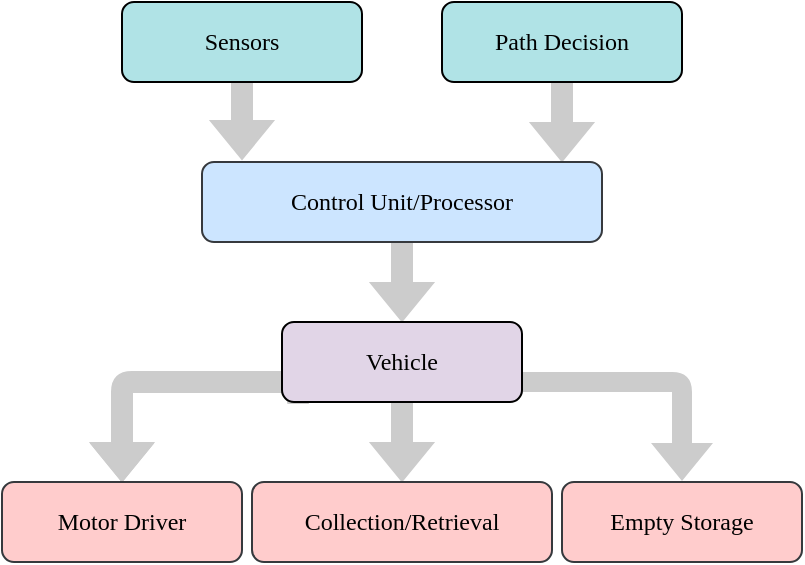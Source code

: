 <mxfile version="14.4.4" type="device"><diagram name="Page-1" id="10a91c8b-09ff-31b1-d368-03940ed4cc9e"><mxGraphModel dx="469" dy="491" grid="0" gridSize="10" guides="1" tooltips="1" connect="1" arrows="1" fold="1" page="1" pageScale="1" pageWidth="1100" pageHeight="850" background="#FFFFFF" math="0" shadow="0"><root><mxCell id="0"/><mxCell id="1" parent="0"/><mxCell id="vL4jz5WMCZKxIrNt5z_B-80" style="rounded=0;orthogonalLoop=1;jettySize=auto;html=1;exitX=0.5;exitY=1;exitDx=0;exitDy=0;shape=flexArrow;fillColor=#CCCCCC;strokeColor=#CCCCCC;" edge="1" parent="1" source="vL4jz5WMCZKxIrNt5z_B-64"><mxGeometry relative="1" as="geometry"><mxPoint x="380" y="119" as="targetPoint"/></mxGeometry></mxCell><mxCell id="vL4jz5WMCZKxIrNt5z_B-64" value="Sensors" style="rounded=1;whiteSpace=wrap;html=1;fontSize=12;glass=0;strokeWidth=1;shadow=0;fillColor=#b0e3e6;fontFamily=Lucida Console;" vertex="1" parent="1"><mxGeometry x="320" y="40" width="120" height="40" as="geometry"/></mxCell><mxCell id="vL4jz5WMCZKxIrNt5z_B-81" style="rounded=0;orthogonalLoop=1;jettySize=auto;html=1;exitX=0.5;exitY=1;exitDx=0;exitDy=0;shape=flexArrow;fillColor=#CCCCCC;strokeColor=#CCCCCC;" edge="1" parent="1" source="vL4jz5WMCZKxIrNt5z_B-74"><mxGeometry relative="1" as="geometry"><mxPoint x="540" y="120" as="targetPoint"/></mxGeometry></mxCell><mxCell id="vL4jz5WMCZKxIrNt5z_B-74" value="Path Decision" style="rounded=1;whiteSpace=wrap;html=1;fontSize=12;glass=0;strokeWidth=1;shadow=0;fillColor=#b0e3e6;fontFamily=Lucida Console;" vertex="1" parent="1"><mxGeometry x="480" y="40" width="120" height="40" as="geometry"/></mxCell><mxCell id="vL4jz5WMCZKxIrNt5z_B-82" style="edgeStyle=orthogonalEdgeStyle;rounded=0;orthogonalLoop=1;jettySize=auto;html=1;exitX=0.5;exitY=1;exitDx=0;exitDy=0;entryX=0.5;entryY=0;entryDx=0;entryDy=0;shape=flexArrow;strokeColor=#CCCCCC;fillColor=#CCCCCC;" edge="1" parent="1" source="vL4jz5WMCZKxIrNt5z_B-75" target="vL4jz5WMCZKxIrNt5z_B-76"><mxGeometry relative="1" as="geometry"/></mxCell><mxCell id="vL4jz5WMCZKxIrNt5z_B-75" value="Control Unit/Processor" style="rounded=1;whiteSpace=wrap;html=1;fontSize=12;glass=0;strokeWidth=1;shadow=0;fillColor=#cce5ff;strokeColor=#36393d;fontFamily=Lucida Console;" vertex="1" parent="1"><mxGeometry x="360" y="120" width="200" height="40" as="geometry"/></mxCell><mxCell id="vL4jz5WMCZKxIrNt5z_B-83" style="edgeStyle=orthogonalEdgeStyle;rounded=0;orthogonalLoop=1;jettySize=auto;html=1;exitX=0.5;exitY=1;exitDx=0;exitDy=0;shape=flexArrow;fillColor=#CCCCCC;strokeColor=#CCCCCC;" edge="1" parent="1" source="vL4jz5WMCZKxIrNt5z_B-76" target="vL4jz5WMCZKxIrNt5z_B-78"><mxGeometry relative="1" as="geometry"/></mxCell><mxCell id="vL4jz5WMCZKxIrNt5z_B-84" style="edgeStyle=orthogonalEdgeStyle;rounded=1;orthogonalLoop=1;jettySize=auto;html=1;exitX=0.067;exitY=1.025;exitDx=0;exitDy=0;entryX=0.5;entryY=0;entryDx=0;entryDy=0;exitPerimeter=0;shape=flexArrow;strokeColor=#CCCCCC;fillColor=#CCCCCC;" edge="1" parent="1" source="vL4jz5WMCZKxIrNt5z_B-76" target="vL4jz5WMCZKxIrNt5z_B-77"><mxGeometry relative="1" as="geometry"><Array as="points"><mxPoint x="408" y="230"/><mxPoint x="320" y="230"/></Array></mxGeometry></mxCell><mxCell id="vL4jz5WMCZKxIrNt5z_B-85" style="edgeStyle=orthogonalEdgeStyle;rounded=1;orthogonalLoop=1;jettySize=auto;html=1;exitX=0.9;exitY=1;exitDx=0;exitDy=0;shape=flexArrow;fillColor=#CCCCCC;endSize=6;startSize=6;strokeWidth=1;strokeColor=none;exitPerimeter=0;" edge="1" parent="1" source="vL4jz5WMCZKxIrNt5z_B-76" target="vL4jz5WMCZKxIrNt5z_B-79"><mxGeometry relative="1" as="geometry"><Array as="points"><mxPoint x="508" y="230"/><mxPoint x="600" y="230"/></Array></mxGeometry></mxCell><mxCell id="vL4jz5WMCZKxIrNt5z_B-76" value="Vehicle" style="rounded=1;whiteSpace=wrap;html=1;fontSize=12;glass=0;strokeWidth=1;shadow=0;fillColor=#e1d5e7;fontFamily=Lucida Console;" vertex="1" parent="1"><mxGeometry x="400" y="200" width="120" height="40" as="geometry"/></mxCell><mxCell id="vL4jz5WMCZKxIrNt5z_B-77" value="Motor Driver" style="rounded=1;whiteSpace=wrap;html=1;fontSize=12;glass=0;strokeWidth=1;shadow=0;fillColor=#ffcccc;strokeColor=#36393d;fontFamily=Lucida Console;" vertex="1" parent="1"><mxGeometry x="260" y="280" width="120" height="40" as="geometry"/></mxCell><mxCell id="vL4jz5WMCZKxIrNt5z_B-78" value="Collection/Retrieval" style="rounded=1;whiteSpace=wrap;html=1;fontSize=12;glass=0;strokeWidth=1;shadow=0;fillColor=#ffcccc;strokeColor=#36393d;fontFamily=Lucida Console;" vertex="1" parent="1"><mxGeometry x="385" y="280" width="150" height="40" as="geometry"/></mxCell><mxCell id="vL4jz5WMCZKxIrNt5z_B-79" value="Empty Storage" style="rounded=1;whiteSpace=wrap;html=1;fontSize=12;glass=0;strokeWidth=1;shadow=0;fillColor=#ffcccc;strokeColor=#36393d;fontFamily=Lucida Console;" vertex="1" parent="1"><mxGeometry x="540" y="280" width="120" height="40" as="geometry"/></mxCell></root></mxGraphModel></diagram></mxfile>